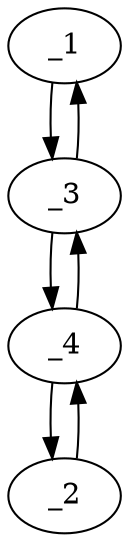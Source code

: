 digraph f1101_06 {
	_1	 [x="115.000000",
		y="134.000000"];
	_3	 [x="127.000000",
		y="148.000000"];
	_1 -> _3	 [angle="0.862170",
		orient="0.759257"];
	_2	 [x="147.000000",
		y="175.000000"];
	_4	 [x="140.000000",
		y="160.000000"];
	_2 -> _4	 [angle="-2.007423",
		orient="-0.906183"];
	_3 -> _1	 [angle="-2.279423",
		orient="-0.759257"];
	_3 -> _4	 [angle="0.745419",
		orient="0.678280"];
	_4 -> _2	 [angle="1.134169",
		orient="0.906183"];
	_4 -> _3	 [angle="-2.396173",
		orient="-0.678280"];
}
